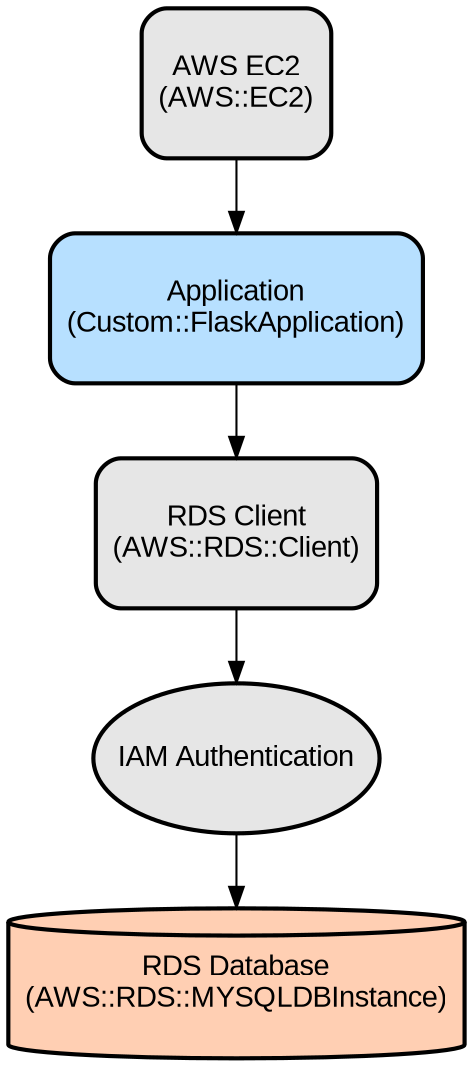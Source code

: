 digraph INFRA {
  node [ color = "black", fillcolor = "#E6E6E6", height =1, style = "filled,bold,rounded", fontname = "Arial" ];
  "RDS Database" [ label = "RDS Database
(AWS::RDS::MYSQLDBInstance)", shape =cylinder, fillcolor = "#FFCFB3" ];
  "AWS EC2" [ label = "AWS EC2
(AWS::EC2)", shape =rectangle ];
  "RDS Client" [ label = "RDS Client
(AWS::RDS::Client)", shape =rectangle ];
  "Application" [ label = "Application
(Custom::FlaskApplication)", shape =rectangle, fillcolor = "#B7E0FF" ];
  "AWS EC2" -> "Application";
  "Application" -> "RDS Client";
  "RDS Client" -> "IAM Authentication";
  "IAM Authentication" -> "RDS Database";
  
}
